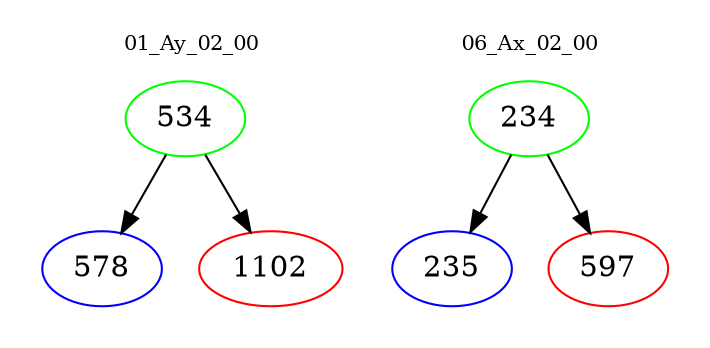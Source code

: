 digraph{
subgraph cluster_0 {
color = white
label = "01_Ay_02_00";
fontsize=10;
T0_534 [label="534", color="green"]
T0_534 -> T0_578 [color="black"]
T0_578 [label="578", color="blue"]
T0_534 -> T0_1102 [color="black"]
T0_1102 [label="1102", color="red"]
}
subgraph cluster_1 {
color = white
label = "06_Ax_02_00";
fontsize=10;
T1_234 [label="234", color="green"]
T1_234 -> T1_235 [color="black"]
T1_235 [label="235", color="blue"]
T1_234 -> T1_597 [color="black"]
T1_597 [label="597", color="red"]
}
}
